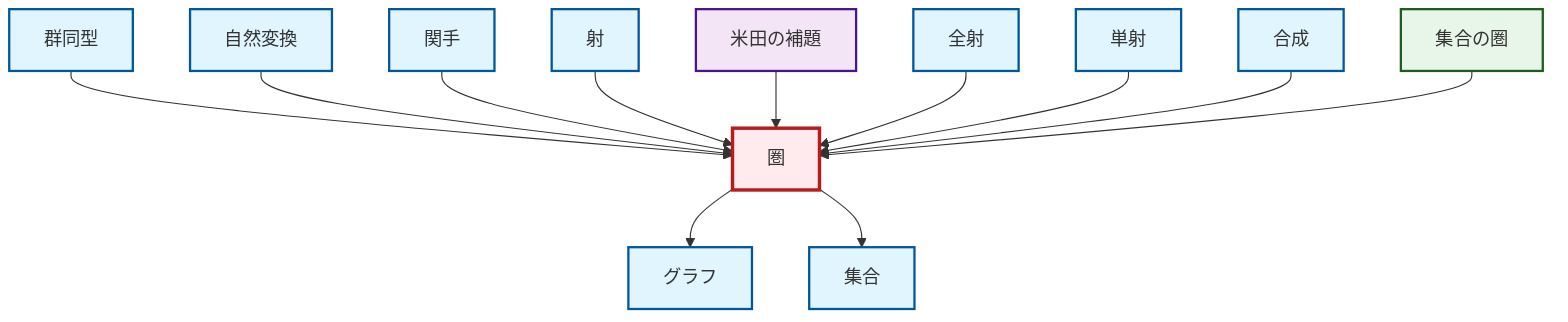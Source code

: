 graph TD
    classDef definition fill:#e1f5fe,stroke:#01579b,stroke-width:2px
    classDef theorem fill:#f3e5f5,stroke:#4a148c,stroke-width:2px
    classDef axiom fill:#fff3e0,stroke:#e65100,stroke-width:2px
    classDef example fill:#e8f5e9,stroke:#1b5e20,stroke-width:2px
    classDef current fill:#ffebee,stroke:#b71c1c,stroke-width:3px
    def-composition["合成"]:::definition
    def-set["集合"]:::definition
    def-isomorphism["群同型"]:::definition
    thm-yoneda["米田の補題"]:::theorem
    def-epimorphism["全射"]:::definition
    ex-set-category["集合の圏"]:::example
    def-graph["グラフ"]:::definition
    def-natural-transformation["自然変換"]:::definition
    def-functor["関手"]:::definition
    def-category["圏"]:::definition
    def-monomorphism["単射"]:::definition
    def-morphism["射"]:::definition
    def-isomorphism --> def-category
    def-natural-transformation --> def-category
    def-functor --> def-category
    def-morphism --> def-category
    thm-yoneda --> def-category
    def-epimorphism --> def-category
    def-monomorphism --> def-category
    def-category --> def-graph
    def-composition --> def-category
    ex-set-category --> def-category
    def-category --> def-set
    class def-category current